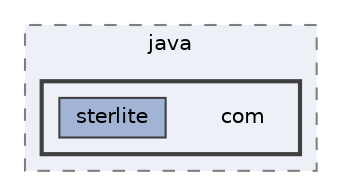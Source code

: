 digraph "repository/isd/src/main/java/com"
{
 // LATEX_PDF_SIZE
  bgcolor="transparent";
  edge [fontname=Helvetica,fontsize=10,labelfontname=Helvetica,labelfontsize=10];
  node [fontname=Helvetica,fontsize=10,shape=box,height=0.2,width=0.4];
  compound=true
  subgraph clusterdir_20027c761b5c8fea812afb945197c2a9 {
    graph [ bgcolor="#edf0f7", pencolor="grey50", label="java", fontname=Helvetica,fontsize=10 style="filled,dashed", URL="dir_20027c761b5c8fea812afb945197c2a9.html",tooltip=""]
  subgraph clusterdir_057a93ca947eb558f6d9d16113194566 {
    graph [ bgcolor="#edf0f7", pencolor="grey25", label="", fontname=Helvetica,fontsize=10 style="filled,bold", URL="dir_057a93ca947eb558f6d9d16113194566.html",tooltip=""]
    dir_057a93ca947eb558f6d9d16113194566 [shape=plaintext, label="com"];
  dir_82547361dab4783321ec8a6daef1e7b4 [label="sterlite", fillcolor="#a2b4d6", color="grey25", style="filled", URL="dir_82547361dab4783321ec8a6daef1e7b4.html",tooltip=""];
  }
  }
}
